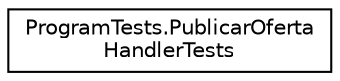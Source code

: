 digraph "Graphical Class Hierarchy"
{
 // INTERACTIVE_SVG=YES
 // LATEX_PDF_SIZE
  edge [fontname="Helvetica",fontsize="10",labelfontname="Helvetica",labelfontsize="10"];
  node [fontname="Helvetica",fontsize="10",shape=record];
  rankdir="LR";
  Node0 [label="ProgramTests.PublicarOferta\lHandlerTests",height=0.2,width=0.4,color="black", fillcolor="white", style="filled",URL="$classProgramTests_1_1PublicarOfertaHandlerTests.html",tooltip="Esta clase prueba el handler de PublicarOferta. Concretamente cuando se toma la ruta de oferta única."];
}
